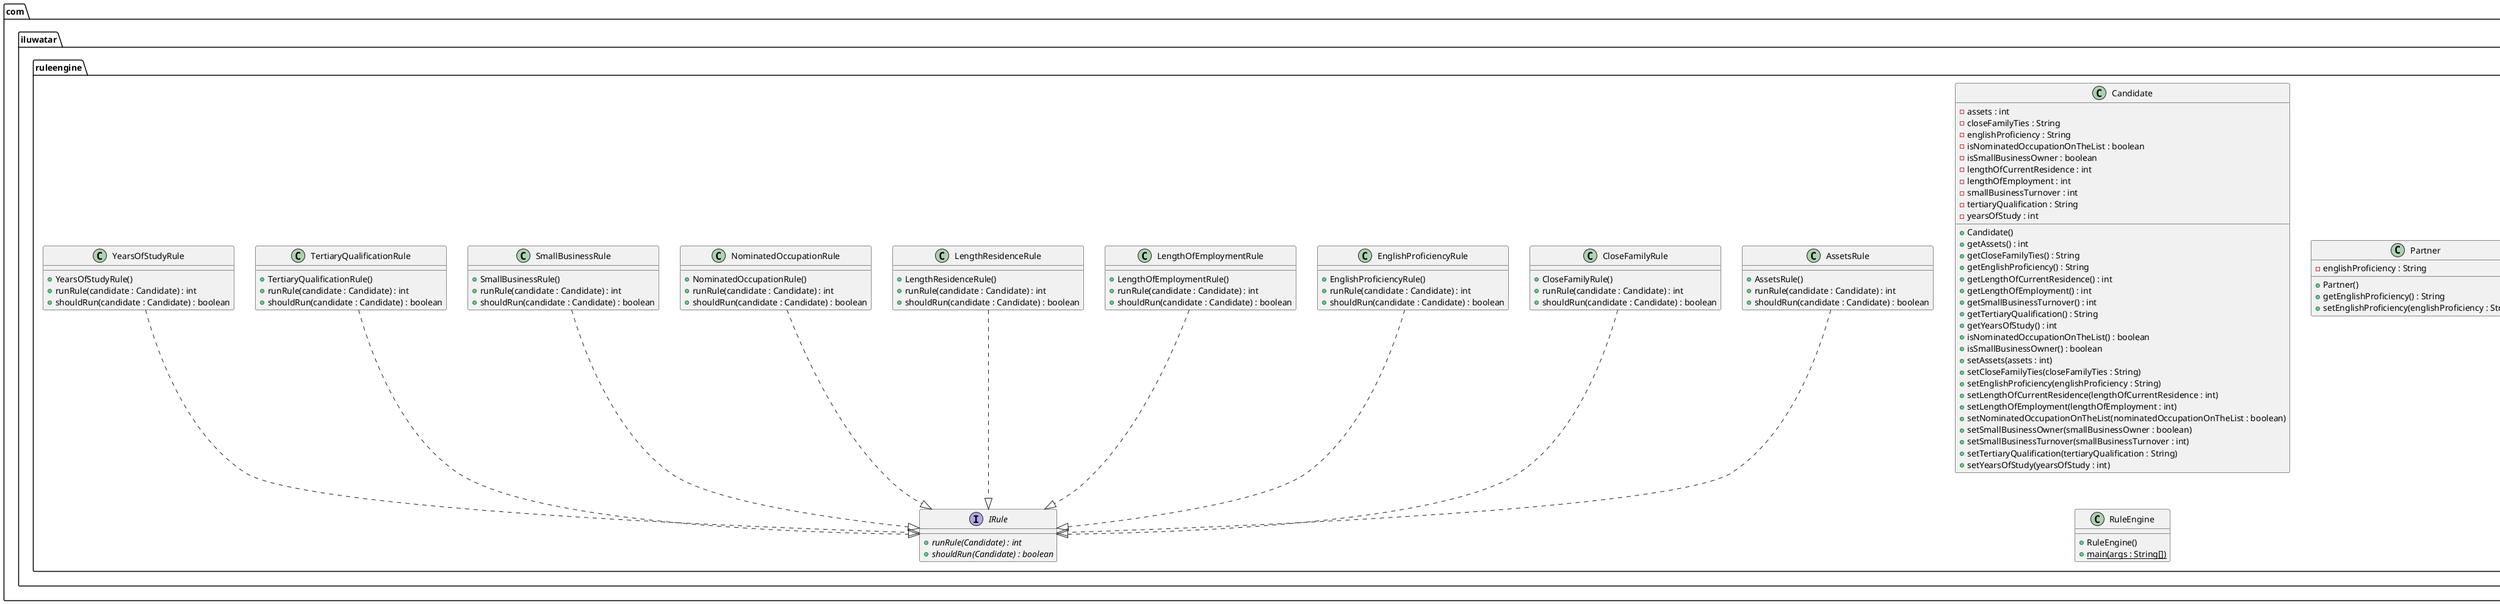 @startuml
package com.iluwatar.ruleengine {
  class AssetsRule {
    + AssetsRule()
    + runRule(candidate : Candidate) : int
    + shouldRun(candidate : Candidate) : boolean
  }
  class Candidate {
    - assets : int
    - closeFamilyTies : String
    - englishProficiency : String
    - isNominatedOccupationOnTheList : boolean
    - isSmallBusinessOwner : boolean
    - lengthOfCurrentResidence : int
    - lengthOfEmployment : int
    - smallBusinessTurnover : int
    - tertiaryQualification : String
    - yearsOfStudy : int
    + Candidate()
    + getAssets() : int
    + getCloseFamilyTies() : String
    + getEnglishProficiency() : String
    + getLengthOfCurrentResidence() : int
    + getLengthOfEmployment() : int
    + getSmallBusinessTurnover() : int
    + getTertiaryQualification() : String
    + getYearsOfStudy() : int
    + isNominatedOccupationOnTheList() : boolean
    + isSmallBusinessOwner() : boolean
    + setAssets(assets : int)
    + setCloseFamilyTies(closeFamilyTies : String)
    + setEnglishProficiency(englishProficiency : String)
    + setLengthOfCurrentResidence(lengthOfCurrentResidence : int)
    + setLengthOfEmployment(lengthOfEmployment : int)
    + setNominatedOccupationOnTheList(nominatedOccupationOnTheList : boolean)
    + setSmallBusinessOwner(smallBusinessOwner : boolean)
    + setSmallBusinessTurnover(smallBusinessTurnover : int)
    + setTertiaryQualification(tertiaryQualification : String)
    + setYearsOfStudy(yearsOfStudy : int)
  }
  class CloseFamilyRule {
    + CloseFamilyRule()
    + runRule(candidate : Candidate) : int
    + shouldRun(candidate : Candidate) : boolean
  }
  class EnglishProficiencyRule {
    + EnglishProficiencyRule()
    + runRule(candidate : Candidate) : int
    + shouldRun(candidate : Candidate) : boolean
  }
  interface IRule {
    + runRule(Candidate) : int {abstract}
    + shouldRun(Candidate) : boolean {abstract}
  }
  class LengthOfEmploymentRule {
    + LengthOfEmploymentRule()
    + runRule(candidate : Candidate) : int
    + shouldRun(candidate : Candidate) : boolean
  }
  class LengthResidenceRule {
    + LengthResidenceRule()
    + runRule(candidate : Candidate) : int
    + shouldRun(candidate : Candidate) : boolean
  }
  class NominatedOccupationRule {
    + NominatedOccupationRule()
    + runRule(candidate : Candidate) : int
    + shouldRun(candidate : Candidate) : boolean
  }
  class Partner {
    - englishProficiency : String
    + Partner()
    + getEnglishProficiency() : String
    + setEnglishProficiency(englishProficiency : String)
  }
  class RuleEngine {
    + RuleEngine()
    + main(args : String[]) {static}
  }
  class SmallBusinessRule {
    + SmallBusinessRule()
    + runRule(candidate : Candidate) : int
    + shouldRun(candidate : Candidate) : boolean
  }
  class TertiaryQualificationRule {
    + TertiaryQualificationRule()
    + runRule(candidate : Candidate) : int
    + shouldRun(candidate : Candidate) : boolean
  }
  class YearsOfStudyRule {
    + YearsOfStudyRule()
    + runRule(candidate : Candidate) : int
    + shouldRun(candidate : Candidate) : boolean
  }
}
AssetsRule ..|> IRule
CloseFamilyRule ..|> IRule
EnglishProficiencyRule ..|> IRule
LengthOfEmploymentRule ..|> IRule
LengthResidenceRule ..|> IRule
NominatedOccupationRule ..|> IRule
SmallBusinessRule ..|> IRule
TertiaryQualificationRule ..|> IRule
YearsOfStudyRule ..|> IRule
@enduml